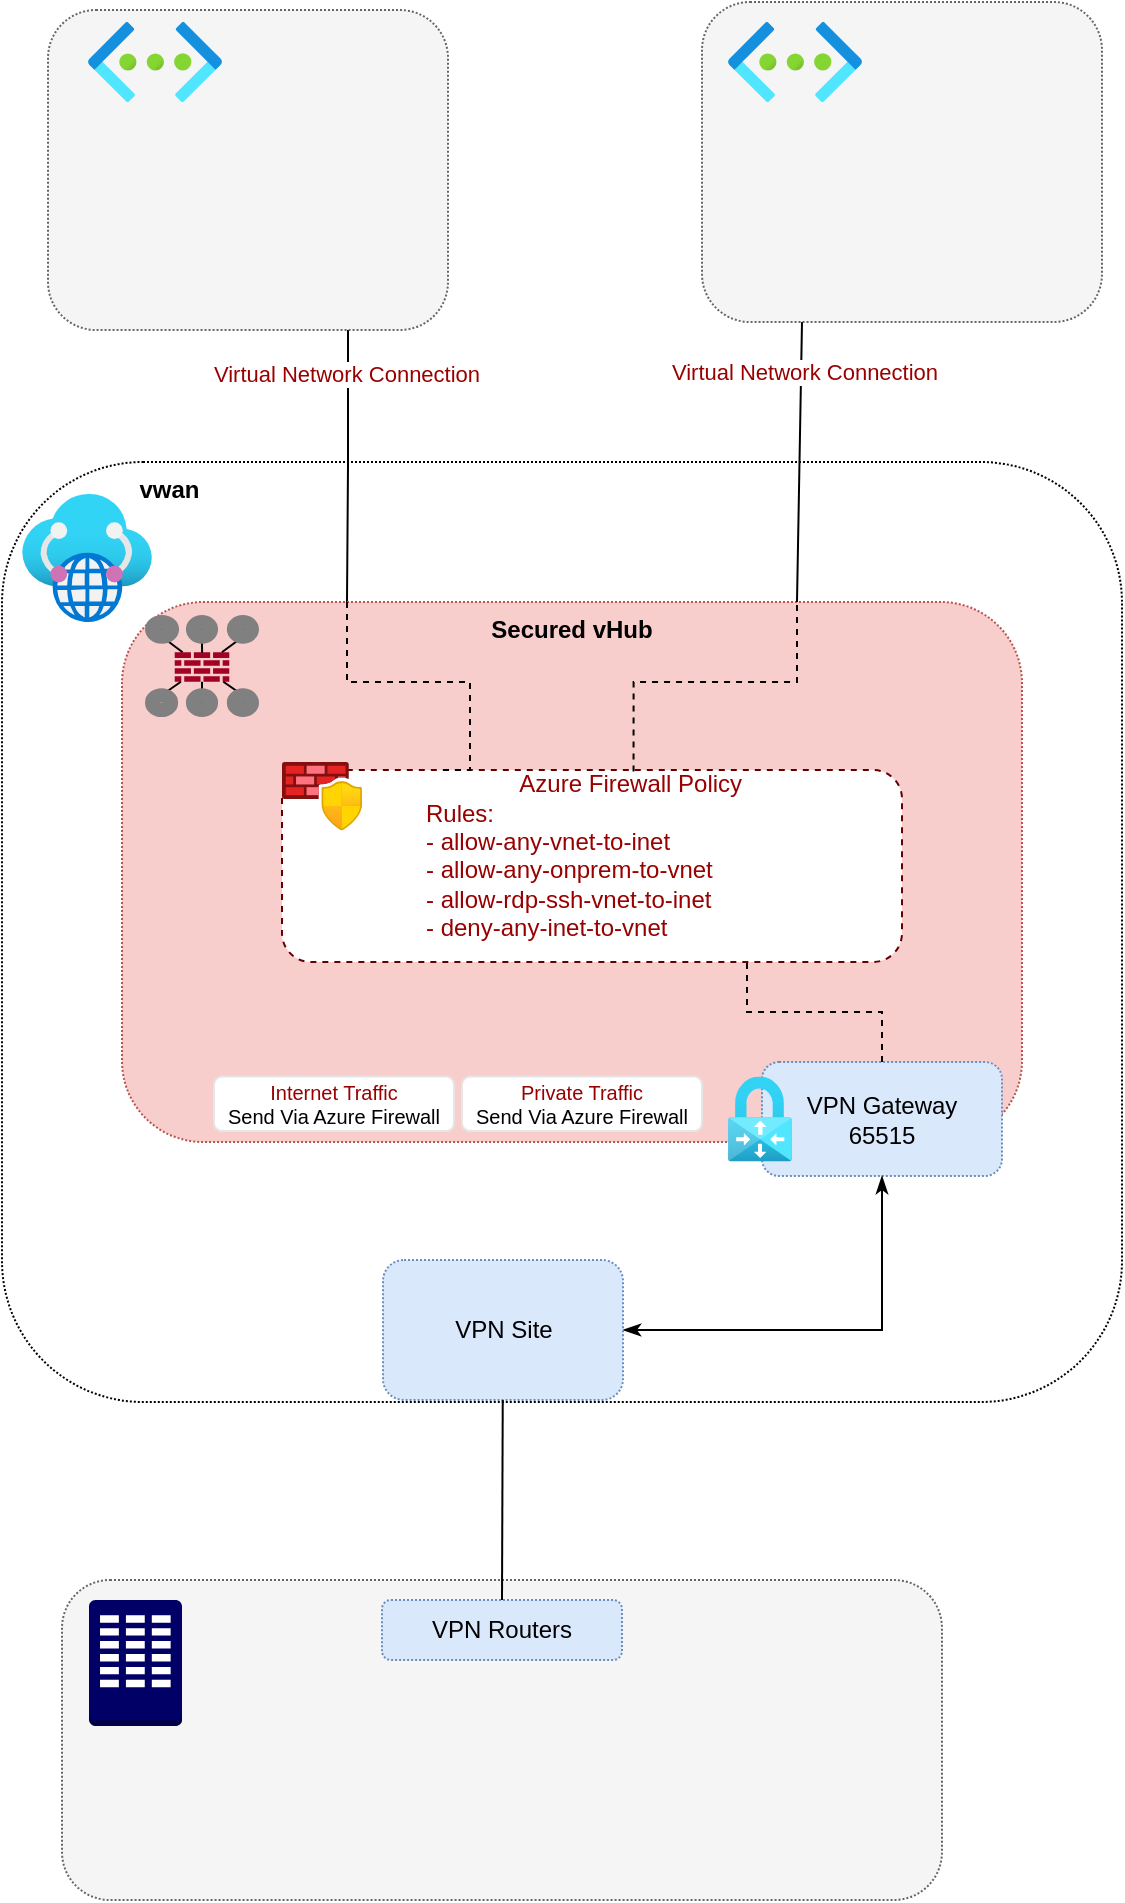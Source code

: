 <mxfile version="20.5.1" type="github">
  <diagram id="HmYkqwLpmuTKebb72D1v" name="Page-1">
    <mxGraphModel dx="1185" dy="770" grid="1" gridSize="10" guides="1" tooltips="1" connect="1" arrows="1" fold="1" page="1" pageScale="1" pageWidth="3600" pageHeight="2400" math="0" shadow="0">
      <root>
        <mxCell id="0" />
        <mxCell id="1" parent="0" />
        <mxCell id="Puc4vcn8dm9qU9cr8G19-11" value="&amp;nbsp; &amp;nbsp; &amp;nbsp; &amp;nbsp; &amp;nbsp; &amp;nbsp; &amp;nbsp; &amp;nbsp; &amp;nbsp; &amp;nbsp; &lt;b&gt;vwan&lt;/b&gt;" style="rounded=1;whiteSpace=wrap;html=1;dashed=1;dashPattern=1 1;verticalAlign=top;align=left;" parent="1" vertex="1">
          <mxGeometry x="1130" y="600" width="560" height="470" as="geometry" />
        </mxCell>
        <mxCell id="bEqPmZrcNUUvBmmKXze_-12" style="edgeStyle=orthogonalEdgeStyle;rounded=0;orthogonalLoop=1;jettySize=auto;html=1;exitX=0.75;exitY=1;exitDx=0;exitDy=0;entryX=0.25;entryY=0;entryDx=0;entryDy=0;fontColor=#990000;endArrow=none;endFill=0;" parent="1" source="Puc4vcn8dm9qU9cr8G19-7" target="Puc4vcn8dm9qU9cr8G19-12" edge="1">
          <mxGeometry relative="1" as="geometry" />
        </mxCell>
        <mxCell id="bEqPmZrcNUUvBmmKXze_-13" value="Virtual Network Connection" style="edgeLabel;html=1;align=center;verticalAlign=middle;resizable=0;points=[];fontColor=#990000;" parent="bEqPmZrcNUUvBmmKXze_-12" vertex="1" connectable="0">
          <mxGeometry x="-0.675" y="-1" relative="1" as="geometry">
            <mxPoint as="offset" />
          </mxGeometry>
        </mxCell>
        <mxCell id="Puc4vcn8dm9qU9cr8G19-7" value="" style="rounded=1;whiteSpace=wrap;html=1;dashed=1;dashPattern=1 1;fillColor=#f5f5f5;strokeColor=#666666;fontColor=#333333;" parent="1" vertex="1">
          <mxGeometry x="1153" y="374" width="200" height="160" as="geometry" />
        </mxCell>
        <mxCell id="Puc4vcn8dm9qU9cr8G19-10" value="" style="aspect=fixed;html=1;points=[];align=center;image;fontSize=12;image=img/lib/azure2/networking/Virtual_WANs.svg;dashed=1;dashPattern=1 1;fillColor=#FFD4D2;" parent="1" vertex="1">
          <mxGeometry x="1140" y="616" width="65" height="64" as="geometry" />
        </mxCell>
        <mxCell id="Puc4vcn8dm9qU9cr8G19-12" value="&lt;b&gt;Secured vHub&lt;/b&gt;" style="rounded=1;whiteSpace=wrap;html=1;dashed=1;dashPattern=1 1;fillColor=#f8cecc;strokeColor=#b85450;verticalAlign=top;" parent="1" vertex="1">
          <mxGeometry x="1190" y="670" width="450" height="270" as="geometry" />
        </mxCell>
        <mxCell id="bEqPmZrcNUUvBmmKXze_-18" style="edgeStyle=orthogonalEdgeStyle;rounded=0;orthogonalLoop=1;jettySize=auto;html=1;exitX=0.5;exitY=0;exitDx=0;exitDy=0;entryX=0.75;entryY=1;entryDx=0;entryDy=0;dashed=1;fontColor=#990000;endArrow=none;endFill=0;" parent="1" source="Puc4vcn8dm9qU9cr8G19-13" target="bEqPmZrcNUUvBmmKXze_-4" edge="1">
          <mxGeometry relative="1" as="geometry" />
        </mxCell>
        <mxCell id="Puc4vcn8dm9qU9cr8G19-13" value="VPN Gateway&lt;br&gt;65515" style="rounded=1;whiteSpace=wrap;html=1;dashed=1;dashPattern=1 1;fillColor=#dae8fc;strokeColor=#6c8ebf;" parent="1" vertex="1">
          <mxGeometry x="1510" y="900" width="120" height="57" as="geometry" />
        </mxCell>
        <mxCell id="Puc4vcn8dm9qU9cr8G19-14" value="" style="aspect=fixed;html=1;points=[];align=center;image;fontSize=12;image=img/lib/azure2/networking/Virtual_Network_Gateways.svg;dashed=1;dashPattern=1 1;fillColor=#dae8fc;strokeColor=#6c8ebf;" parent="1" vertex="1">
          <mxGeometry x="1493" y="907.27" width="32" height="42.46" as="geometry" />
        </mxCell>
        <mxCell id="Puc4vcn8dm9qU9cr8G19-15" style="edgeStyle=orthogonalEdgeStyle;rounded=0;orthogonalLoop=1;jettySize=auto;html=1;exitX=0.5;exitY=1;exitDx=0;exitDy=0;" parent="1" edge="1">
          <mxGeometry relative="1" as="geometry">
            <mxPoint x="1410" y="1079" as="sourcePoint" />
            <mxPoint x="1410" y="1079" as="targetPoint" />
          </mxGeometry>
        </mxCell>
        <mxCell id="Puc4vcn8dm9qU9cr8G19-21" style="edgeStyle=orthogonalEdgeStyle;rounded=0;orthogonalLoop=1;jettySize=auto;html=1;fontSize=12;startArrow=classicThin;startFill=1;endArrow=classicThin;endFill=1;" parent="1" source="Puc4vcn8dm9qU9cr8G19-18" target="Puc4vcn8dm9qU9cr8G19-13" edge="1">
          <mxGeometry relative="1" as="geometry" />
        </mxCell>
        <mxCell id="Puc4vcn8dm9qU9cr8G19-18" value="VPN Site" style="rounded=1;whiteSpace=wrap;html=1;dashed=1;dashPattern=1 1;fillColor=#dae8fc;strokeColor=#6c8ebf;" parent="1" vertex="1">
          <mxGeometry x="1320.5" y="999" width="120" height="70" as="geometry" />
        </mxCell>
        <mxCell id="7EZMF6Ofp1-uIwZRk67G-23" value="" style="group" parent="1" vertex="1" connectable="0">
          <mxGeometry x="1205" y="680" width="50.0" height="44" as="geometry" />
        </mxCell>
        <mxCell id="7EZMF6Ofp1-uIwZRk67G-5" value="" style="verticalLabelPosition=bottom;sketch=0;html=1;fillColor=#a20025;strokeColor=#6F0000;verticalAlign=top;pointerEvents=1;align=center;shape=mxgraph.cisco_safe.security_icons.firewall;strokeWidth=7;fontColor=#ffffff;gradientColor=none;" parent="7EZMF6Ofp1-uIwZRk67G-23" vertex="1">
          <mxGeometry x="11.364" y="15.158" width="27.273" height="14.737" as="geometry" />
        </mxCell>
        <mxCell id="7EZMF6Ofp1-uIwZRk67G-21" style="edgeStyle=none;rounded=0;orthogonalLoop=1;jettySize=auto;html=1;entryX=0.501;entryY=0.018;entryDx=0;entryDy=0;entryPerimeter=0;endArrow=none;endFill=0;" parent="7EZMF6Ofp1-uIwZRk67G-23" source="7EZMF6Ofp1-uIwZRk67G-6" target="7EZMF6Ofp1-uIwZRk67G-5" edge="1">
          <mxGeometry relative="1" as="geometry" />
        </mxCell>
        <mxCell id="7EZMF6Ofp1-uIwZRk67G-18" style="edgeStyle=none;rounded=0;orthogonalLoop=1;jettySize=auto;html=1;entryX=0.5;entryY=1;entryDx=0;entryDy=0;endArrow=none;endFill=0;" parent="7EZMF6Ofp1-uIwZRk67G-23" source="7EZMF6Ofp1-uIwZRk67G-5" target="7EZMF6Ofp1-uIwZRk67G-8" edge="1">
          <mxGeometry relative="1" as="geometry" />
        </mxCell>
        <mxCell id="7EZMF6Ofp1-uIwZRk67G-19" style="edgeStyle=none;rounded=0;orthogonalLoop=1;jettySize=auto;html=1;entryX=0.5;entryY=1;entryDx=0;entryDy=0;endArrow=none;endFill=0;" parent="7EZMF6Ofp1-uIwZRk67G-23" source="7EZMF6Ofp1-uIwZRk67G-5" target="7EZMF6Ofp1-uIwZRk67G-10" edge="1">
          <mxGeometry relative="1" as="geometry" />
        </mxCell>
        <mxCell id="7EZMF6Ofp1-uIwZRk67G-15" style="edgeStyle=none;rounded=0;orthogonalLoop=1;jettySize=auto;html=1;entryX=0.5;entryY=0;entryDx=0;entryDy=0;endArrow=none;endFill=0;" parent="7EZMF6Ofp1-uIwZRk67G-23" source="7EZMF6Ofp1-uIwZRk67G-5" target="7EZMF6Ofp1-uIwZRk67G-12" edge="1">
          <mxGeometry relative="1" as="geometry" />
        </mxCell>
        <mxCell id="7EZMF6Ofp1-uIwZRk67G-16" style="edgeStyle=none;rounded=0;orthogonalLoop=1;jettySize=auto;html=1;entryX=0.5;entryY=0;entryDx=0;entryDy=0;endArrow=none;endFill=0;" parent="7EZMF6Ofp1-uIwZRk67G-23" source="7EZMF6Ofp1-uIwZRk67G-5" target="7EZMF6Ofp1-uIwZRk67G-13" edge="1">
          <mxGeometry relative="1" as="geometry" />
        </mxCell>
        <mxCell id="7EZMF6Ofp1-uIwZRk67G-17" style="edgeStyle=none;rounded=0;orthogonalLoop=1;jettySize=auto;html=1;entryX=0.5;entryY=0;entryDx=0;entryDy=0;endArrow=none;endFill=0;" parent="7EZMF6Ofp1-uIwZRk67G-23" source="7EZMF6Ofp1-uIwZRk67G-5" target="7EZMF6Ofp1-uIwZRk67G-14" edge="1">
          <mxGeometry relative="1" as="geometry" />
        </mxCell>
        <mxCell id="7EZMF6Ofp1-uIwZRk67G-12" value="" style="ellipse;whiteSpace=wrap;html=1;verticalAlign=top;fillColor=#647687;strokeColor=#808080;fontColor=#ffffff;sketch=0;strokeWidth=7;" parent="7EZMF6Ofp1-uIwZRk67G-23" vertex="1">
          <mxGeometry x="20.455" y="36.632" width="9.091" height="7.368" as="geometry" />
        </mxCell>
        <mxCell id="7EZMF6Ofp1-uIwZRk67G-13" value="" style="ellipse;whiteSpace=wrap;html=1;verticalAlign=top;fillColor=#647687;strokeColor=#808080;fontColor=#ffffff;sketch=0;strokeWidth=7;" parent="7EZMF6Ofp1-uIwZRk67G-23" vertex="1">
          <mxGeometry x="40.909" y="36.632" width="9.091" height="7.368" as="geometry" />
        </mxCell>
        <mxCell id="7EZMF6Ofp1-uIwZRk67G-14" value="" style="ellipse;whiteSpace=wrap;html=1;verticalAlign=top;fillColor=#B3B3B3;strokeColor=#808080;fontColor=#ffffff;sketch=0;strokeWidth=7;" parent="7EZMF6Ofp1-uIwZRk67G-23" vertex="1">
          <mxGeometry y="36.632" width="9.573" height="7.368" as="geometry" />
        </mxCell>
        <mxCell id="7EZMF6Ofp1-uIwZRk67G-6" value="" style="ellipse;whiteSpace=wrap;html=1;verticalAlign=top;fillColor=#647687;strokeColor=#808080;fontColor=#ffffff;sketch=0;strokeWidth=7;" parent="7EZMF6Ofp1-uIwZRk67G-23" vertex="1">
          <mxGeometry x="20.455" width="9.091" height="7.368" as="geometry" />
        </mxCell>
        <mxCell id="7EZMF6Ofp1-uIwZRk67G-8" value="" style="ellipse;whiteSpace=wrap;html=1;verticalAlign=top;fillColor=#647687;strokeColor=#808080;fontColor=#ffffff;sketch=0;strokeWidth=7;" parent="7EZMF6Ofp1-uIwZRk67G-23" vertex="1">
          <mxGeometry x="40.909" width="9.091" height="7.368" as="geometry" />
        </mxCell>
        <mxCell id="7EZMF6Ofp1-uIwZRk67G-10" value="" style="ellipse;whiteSpace=wrap;html=1;verticalAlign=top;fillColor=#647687;strokeColor=#808080;fontColor=#ffffff;sketch=0;strokeWidth=7;" parent="7EZMF6Ofp1-uIwZRk67G-23" vertex="1">
          <mxGeometry width="10.055" height="7.368" as="geometry" />
        </mxCell>
        <mxCell id="Puc4vcn8dm9qU9cr8G19-3" value="" style="aspect=fixed;html=1;points=[];align=center;image;fontSize=12;image=img/lib/azure2/networking/Virtual_Networks.svg;" parent="1" vertex="1">
          <mxGeometry x="1173" y="380" width="67" height="40" as="geometry" />
        </mxCell>
        <mxCell id="7EZMF6Ofp1-uIwZRk67G-26" style="edgeStyle=none;rounded=0;orthogonalLoop=1;jettySize=auto;html=1;exitX=0.25;exitY=1;exitDx=0;exitDy=0;entryX=0.75;entryY=0;entryDx=0;entryDy=0;endArrow=none;endFill=0;" parent="1" source="7EZMF6Ofp1-uIwZRk67G-24" target="Puc4vcn8dm9qU9cr8G19-12" edge="1">
          <mxGeometry relative="1" as="geometry" />
        </mxCell>
        <mxCell id="bEqPmZrcNUUvBmmKXze_-11" value="Virtual Network Connection" style="edgeLabel;html=1;align=center;verticalAlign=middle;resizable=0;points=[];fontColor=#990000;" parent="7EZMF6Ofp1-uIwZRk67G-26" vertex="1" connectable="0">
          <mxGeometry x="-0.643" y="1" relative="1" as="geometry">
            <mxPoint as="offset" />
          </mxGeometry>
        </mxCell>
        <mxCell id="7EZMF6Ofp1-uIwZRk67G-24" value="" style="rounded=1;whiteSpace=wrap;html=1;dashed=1;dashPattern=1 1;fillColor=#f5f5f5;strokeColor=#666666;fontColor=#333333;" parent="1" vertex="1">
          <mxGeometry x="1480" y="370" width="200" height="160" as="geometry" />
        </mxCell>
        <mxCell id="7EZMF6Ofp1-uIwZRk67G-25" value="" style="aspect=fixed;html=1;points=[];align=center;image;fontSize=12;image=img/lib/azure2/networking/Virtual_Networks.svg;" parent="1" vertex="1">
          <mxGeometry x="1493" y="380" width="67" height="40" as="geometry" />
        </mxCell>
        <mxCell id="7EZMF6Ofp1-uIwZRk67G-28" value="" style="rounded=1;whiteSpace=wrap;html=1;dashed=1;dashPattern=1 1;fillColor=#f5f5f5;strokeColor=#666666;fontColor=#333333;" parent="1" vertex="1">
          <mxGeometry x="1160" y="1159" width="440" height="160" as="geometry" />
        </mxCell>
        <mxCell id="7EZMF6Ofp1-uIwZRk67G-27" value="" style="outlineConnect=0;dashed=0;verticalLabelPosition=bottom;verticalAlign=top;align=center;html=1;shape=mxgraph.aws3.corporate_data_center;fillColor=#000066;gradientColor=none;strokeColor=#808080;strokeWidth=7;" parent="1" vertex="1">
          <mxGeometry x="1173.5" y="1169" width="46.5" height="63" as="geometry" />
        </mxCell>
        <mxCell id="7EZMF6Ofp1-uIwZRk67G-30" value="VPN Routers" style="rounded=1;whiteSpace=wrap;html=1;dashed=1;dashPattern=1 1;fillColor=#dae8fc;strokeColor=#6c8ebf;" parent="1" vertex="1">
          <mxGeometry x="1320" y="1169" width="120" height="30" as="geometry" />
        </mxCell>
        <mxCell id="7EZMF6Ofp1-uIwZRk67G-29" style="edgeStyle=none;rounded=0;orthogonalLoop=1;jettySize=auto;html=1;entryX=0.5;entryY=0;entryDx=0;entryDy=0;startArrow=none;startFill=0;endArrow=none;endFill=0;" parent="1" source="Puc4vcn8dm9qU9cr8G19-18" target="7EZMF6Ofp1-uIwZRk67G-30" edge="1">
          <mxGeometry relative="1" as="geometry" />
        </mxCell>
        <mxCell id="bEqPmZrcNUUvBmmKXze_-4" value="&lt;b&gt;&lt;font color=&quot;#990000&quot;&gt;&lt;br&gt;&lt;/font&gt;&lt;/b&gt;" style="rounded=1;whiteSpace=wrap;html=1;dashed=1;strokeColor=#660000;verticalAlign=top;align=right;" parent="1" vertex="1">
          <mxGeometry x="1270" y="754" width="310" height="96" as="geometry" />
        </mxCell>
        <mxCell id="bEqPmZrcNUUvBmmKXze_-3" value="" style="aspect=fixed;html=1;points=[];align=center;image;fontSize=12;image=img/lib/azure2/networking/Azure_Firewall_Manager.svg;dashed=1;strokeColor=#808080;" parent="1" vertex="1">
          <mxGeometry x="1270" y="750" width="40" height="34.29" as="geometry" />
        </mxCell>
        <mxCell id="bEqPmZrcNUUvBmmKXze_-15" style="edgeStyle=orthogonalEdgeStyle;rounded=0;orthogonalLoop=1;jettySize=auto;html=1;exitX=0.25;exitY=0;exitDx=0;exitDy=0;entryX=0.25;entryY=0;entryDx=0;entryDy=0;dashed=1;fontColor=#990000;endArrow=none;endFill=0;" parent="1" source="Puc4vcn8dm9qU9cr8G19-12" target="bEqPmZrcNUUvBmmKXze_-4" edge="1">
          <mxGeometry relative="1" as="geometry">
            <Array as="points">
              <mxPoint x="1303" y="710" />
              <mxPoint x="1364" y="710" />
            </Array>
          </mxGeometry>
        </mxCell>
        <mxCell id="bEqPmZrcNUUvBmmKXze_-17" style="edgeStyle=orthogonalEdgeStyle;rounded=0;orthogonalLoop=1;jettySize=auto;html=1;exitX=0.567;exitY=0.008;exitDx=0;exitDy=0;entryX=0.75;entryY=0;entryDx=0;entryDy=0;dashed=1;fontColor=#990000;endArrow=none;endFill=0;exitPerimeter=0;" parent="1" source="bEqPmZrcNUUvBmmKXze_-4" target="Puc4vcn8dm9qU9cr8G19-12" edge="1">
          <mxGeometry relative="1" as="geometry">
            <Array as="points">
              <mxPoint x="1446" y="710" />
              <mxPoint x="1527" y="710" />
            </Array>
          </mxGeometry>
        </mxCell>
        <mxCell id="bEqPmZrcNUUvBmmKXze_-24" value="&lt;span style=&quot;font-size: 10px;&quot;&gt;&lt;font color=&quot;#990000&quot; style=&quot;font-size: 10px;&quot;&gt;Internet Traffic&lt;br style=&quot;font-size: 10px;&quot;&gt;&lt;/font&gt;Send Via Azure Firewall&lt;/span&gt;" style="rounded=1;whiteSpace=wrap;html=1;strokeColor=#E6E6E6;verticalAlign=middle;align=center;fontSize=10;fillColor=default;" parent="1" vertex="1">
          <mxGeometry x="1236" y="907.27" width="120" height="27.27" as="geometry" />
        </mxCell>
        <mxCell id="bEqPmZrcNUUvBmmKXze_-26" value="&lt;span style=&quot;font-size: 10px;&quot;&gt;&lt;font color=&quot;#990000&quot; style=&quot;font-size: 10px;&quot;&gt;Private Traffic&lt;/font&gt;&lt;span style=&quot;color: rgb(153, 0, 0); font-size: 10px;&quot;&gt; &lt;/span&gt;&lt;br style=&quot;font-size: 10px;&quot;&gt;&lt;/span&gt;&lt;span style=&quot;font-size: 10px;&quot;&gt;Send Via Azure Firewall&lt;/span&gt;" style="rounded=1;whiteSpace=wrap;html=1;strokeColor=#E6E6E6;verticalAlign=middle;align=center;fontSize=10;fillColor=default;" parent="1" vertex="1">
          <mxGeometry x="1360" y="907.27" width="120" height="27.27" as="geometry" />
        </mxCell>
        <mxCell id="JewSbVbx7ZH5dj-_vbIj-1" value="&lt;font style=&quot;&quot; color=&quot;#990000&quot;&gt;&amp;nbsp; &amp;nbsp; &amp;nbsp; &amp;nbsp; &amp;nbsp; &amp;nbsp; &amp;nbsp;&amp;nbsp;Azure Firewall Policy&lt;br&gt;Rules: &lt;br&gt;- allow-any-vnet-to-inet&lt;br&gt;- allow-any-onprem-to-vnet&amp;nbsp; &lt;br&gt;- allow-rdp-ssh-vnet-to-inet&lt;br&gt;- deny-any-inet-to-vnet&lt;br&gt;&lt;/font&gt;&lt;b style=&quot;&quot;&gt;&lt;font color=&quot;#990000&quot;&gt;&lt;br&gt;&lt;/font&gt;&lt;/b&gt;" style="text;html=1;strokeColor=none;fillColor=none;align=left;verticalAlign=middle;whiteSpace=wrap;rounded=0;" vertex="1" parent="1">
          <mxGeometry x="1340" y="768" width="220" height="72" as="geometry" />
        </mxCell>
      </root>
    </mxGraphModel>
  </diagram>
</mxfile>
